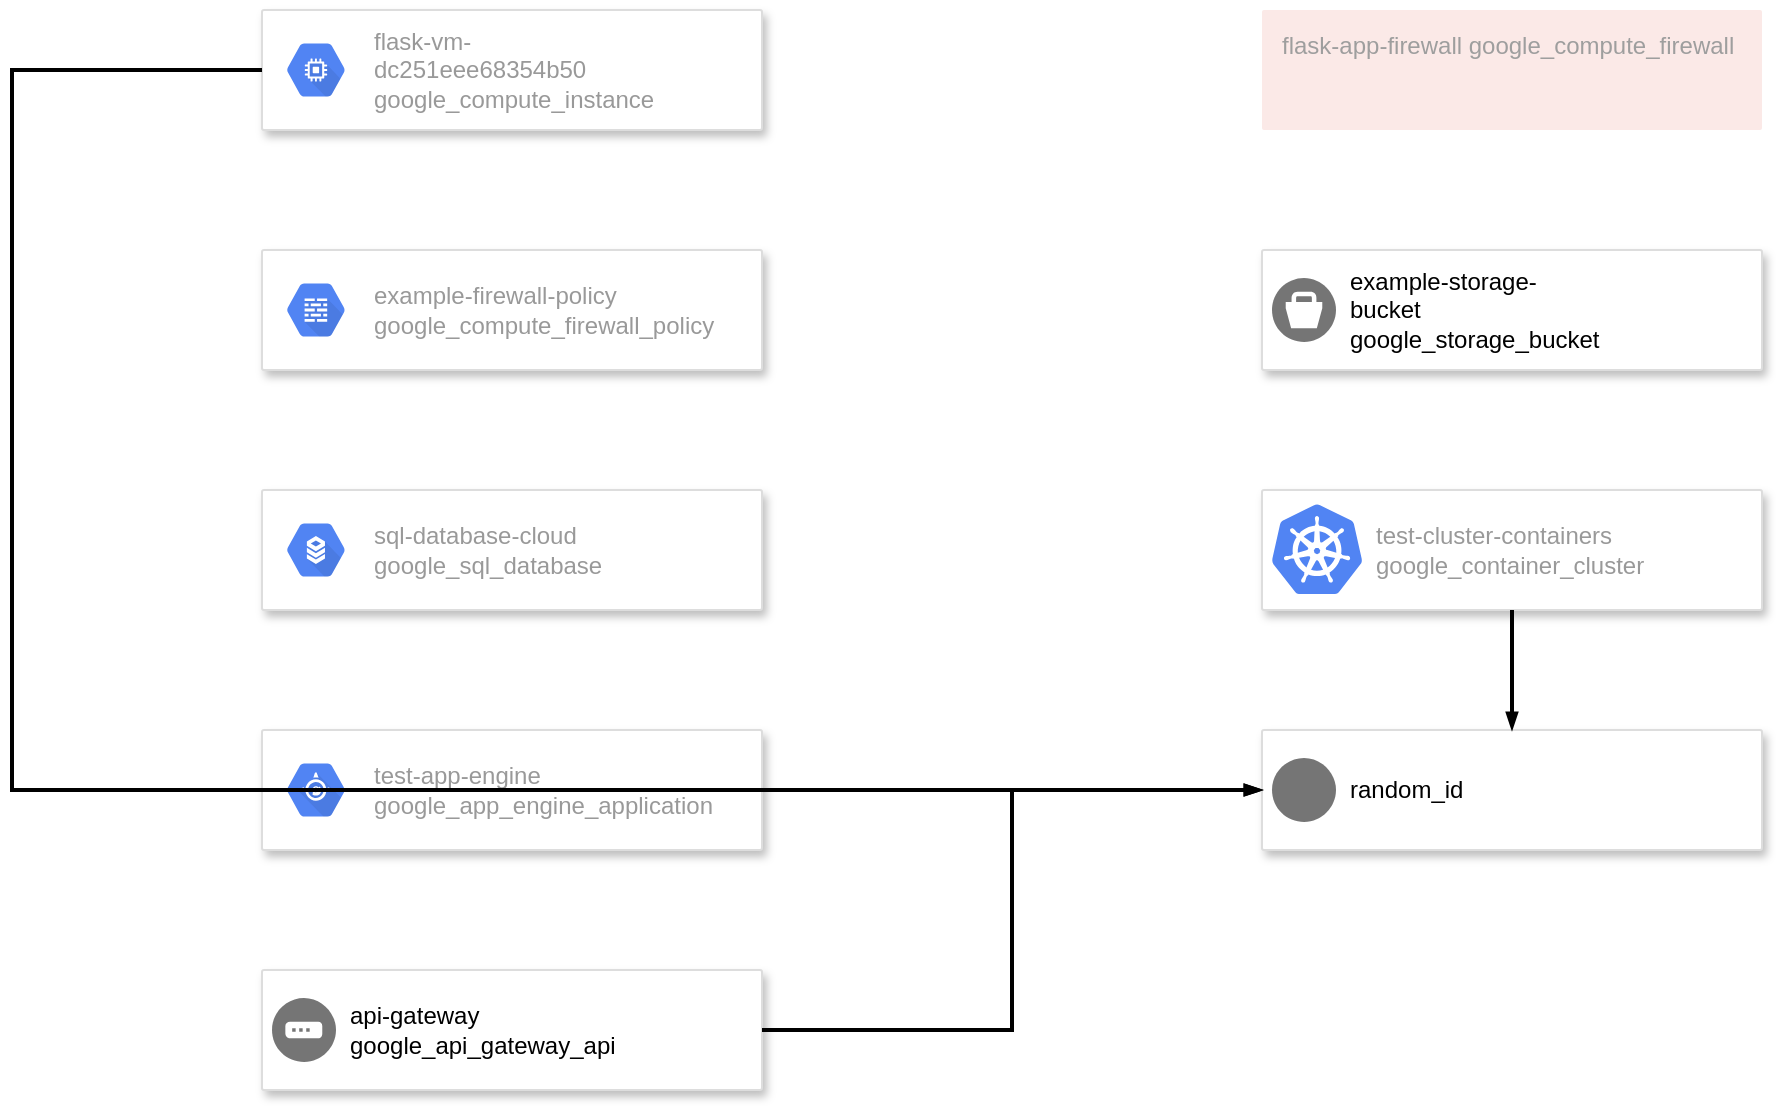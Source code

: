 <?xml version="1.0" encoding="UTF-8"?>
<mxGraphModel gridSize="10" pageWidth="850" pageHeight="1100">
    <root>
        <mxCell id="0"/>
        <mxCell id="1" parent="0"/>
        <mxCell id="2" parent="1" value="" style="whiteSpace=wrap;html=1;strokeColor=#dddddd;shadow=1;strokeWidth=1;rounded=1;absoluteArcSize=1;arcSize=2;" vertex="1">
            <mxGeometry x="50" y="530" width="250" height="60" as="geometry"/>
        </mxCell>
        <mxCell id="3" parent="2" value="flask-vm-dc251eee68354b50	google_compute_instance" style="whiteSpace=wrap;sketch=0;dashed=0;connectable=0;html=1;fillColor=#5184F3;strokeColor=none;part=1;labelPosition=right;verticalLabelPosition=middle;align=left;verticalAlign=middle;spacingLeft=5;fontColor=#999999;fontSize=12;shape=mxgraph.gcp2.hexIcon;prIcon=compute_engine" vertex="1">
            <mxGeometry y="0.5" width="44" height="39" relative="1" as="geometry">
                <mxPoint x="5" y="-19.5" as="offset"/>
            </mxGeometry>
        </mxCell>
        <mxCell id="4" parent="1" value="flask-app-firewall	google_compute_firewall" style="whiteSpace=wrap;sketch=0;points=[[0,0,0],[0.25,0,0],[0.5,0,0],[0.75,0,0],[1,0,0],[1,0.25,0],[1,0.5,0],[1,0.75,0],[1,1,0],[0.75,1,0],[0.5,1,0],[0.25,1,0],[0,1,0],[0,0.75,0],[0,0.5,0],[0,0.25,0]];rounded=1;absoluteArcSize=1;arcSize=2;html=1;strokeColor=none;gradientColor=none;shadow=0;dashed=0;fontSize=12;fontColor=#9E9E9E;align=left;verticalAlign=top;spacing=10;spacingTop=-4;fillColor=#FBE9E7;" vertex="1">
            <mxGeometry x="550" y="530" width="250" height="60" as="geometry"/>
        </mxCell>
        <mxCell id="5" parent="1" value="" style="whiteSpace=wrap;html=1;strokeColor=#dddddd;shadow=1;strokeWidth=1;rounded=1;absoluteArcSize=1;arcSize=2;" vertex="1">
            <mxGeometry x="50" y="650" width="250" height="60" as="geometry"/>
        </mxCell>
        <mxCell id="6" parent="5" value="example-firewall-policy	google_compute_firewall_policy" style="whiteSpace=wrap;sketch=0;dashed=0;connectable=0;html=1;fillColor=#5184F3;strokeColor=none;part=1;labelPosition=right;verticalLabelPosition=middle;align=left;verticalAlign=middle;spacingLeft=5;fontColor=#999999;fontSize=12;shape=mxgraph.gcp2.hexIcon;prIcon=cloud_firewall_rules" vertex="1">
            <mxGeometry y="0.5" width="44" height="39" relative="1" as="geometry">
                <mxPoint x="5" y="-19.5" as="offset"/>
            </mxGeometry>
        </mxCell>
        <mxCell id="7" parent="1" value="" style="whiteSpace=wrap;html=1;strokeColor=#dddddd;shadow=1;strokeWidth=1;rounded=1;absoluteArcSize=1;arcSize=2;" vertex="1">
            <mxGeometry x="550" y="650" width="250" height="60" as="geometry"/>
        </mxCell>
        <mxCell id="8" parent="7" value="example-storage-bucket	google_storage_bucket" style="whiteSpace=wrap;sketch=0;dashed=0;connectable=0;html=1;fillColor=#757575;strokeColor=none;part=1;labelPosition=right;verticalLabelPosition=middle;align=left;verticalAlign=middle;spacingLeft=5;fontSize=12;shape=mxgraph.gcp2.bucket" vertex="1">
            <mxGeometry y="0.5" width="32" height="32" relative="1" as="geometry">
                <mxPoint x="5" y="-16" as="offset"/>
            </mxGeometry>
        </mxCell>
        <mxCell id="9" parent="1" value="" style="whiteSpace=wrap;html=1;strokeColor=#dddddd;shadow=1;strokeWidth=1;rounded=1;absoluteArcSize=1;arcSize=2;" vertex="1">
            <mxGeometry x="50" y="770" width="250" height="60" as="geometry"/>
        </mxCell>
        <mxCell id="10" parent="9" value="sql-database-cloud	google_sql_database" style="whiteSpace=wrap;sketch=0;dashed=0;connectable=0;html=1;fillColor=#5184F3;strokeColor=none;part=1;labelPosition=right;verticalLabelPosition=middle;align=left;verticalAlign=middle;spacingLeft=5;fontColor=#999999;fontSize=12;shape=mxgraph.gcp2.hexIcon;prIcon=cloud_sql" vertex="1">
            <mxGeometry y="0.5" width="44" height="39" relative="1" as="geometry">
                <mxPoint x="5" y="-19.5" as="offset"/>
            </mxGeometry>
        </mxCell>
        <mxCell id="11" parent="1" value="" style="whiteSpace=wrap;html=1;strokeColor=#dddddd;shadow=1;strokeWidth=1;rounded=1;absoluteArcSize=1;arcSize=2;" vertex="1">
            <mxGeometry x="550" y="770" width="250" height="60" as="geometry"/>
        </mxCell>
        <mxCell id="12" parent="11" value="test-cluster-containers	google_container_cluster" style="whiteSpace=wrap;html=1;sketch=0;dashed=0;connectable=0;html=1;fillColor=#5184F3;strokeColor=none;part=1;labelPosition=right;verticalLabelPosition=middle;align=left;verticalAlign=middle;spacingLeft=5;fontColor=#999999;fontSize=12;shape=mxgraph.gcp2.kubernetes_logo" vertex="1">
            <mxGeometry width="45" height="45" relative="1" as="geometry">
                <mxPoint x="5" y="7" as="offset"/>
            </mxGeometry>
        </mxCell>
        <mxCell id="13" parent="1" value="" style="whiteSpace=wrap;html=1;strokeColor=#dddddd;shadow=1;strokeWidth=1;rounded=1;absoluteArcSize=1;arcSize=2;" vertex="1">
            <mxGeometry x="50" y="890" width="250" height="60" as="geometry"/>
        </mxCell>
        <mxCell id="14" parent="13" value="test-app-engine	google_app_engine_application" style="whiteSpace=wrap;sketch=0;dashed=0;connectable=0;html=1;fillColor=#5184F3;strokeColor=none;part=1;labelPosition=right;verticalLabelPosition=middle;align=left;verticalAlign=middle;spacingLeft=5;fontColor=#999999;fontSize=12;shape=mxgraph.gcp2.hexIcon;prIcon=app_engine" vertex="1">
            <mxGeometry y="0.5" width="44" height="39" relative="1" as="geometry">
                <mxPoint x="5" y="-19.5" as="offset"/>
            </mxGeometry>
        </mxCell>
        <mxCell id="15" parent="1" value="" style="whiteSpace=wrap;html=1;strokeColor=#dddddd;shadow=1;strokeWidth=1;rounded=1;absoluteArcSize=1;arcSize=2;" vertex="1">
            <mxGeometry x="550" y="890" width="250" height="60" as="geometry"/>
        </mxCell>
        <mxCell id="16" parent="15" value="random_id" style="whiteSpace=wrap;sketch=0;dashed=0;connectable=0;html=1;fillColor=#757575;strokeColor=none;part=1;labelPosition=right;verticalLabelPosition=middle;align=left;verticalAlign=middle;spacingLeft=5;fontSize=12;shape=mxgraph.gcp2.blank" vertex="1">
            <mxGeometry y="0.5" width="32" height="32" relative="1" as="geometry">
                <mxPoint x="5" y="-16" as="offset"/>
            </mxGeometry>
        </mxCell>
        <mxCell id="17" parent="1" value="" style="whiteSpace=wrap;html=1;strokeColor=#dddddd;shadow=1;strokeWidth=1;rounded=1;absoluteArcSize=1;arcSize=2;" vertex="1">
            <mxGeometry x="50" y="1010" width="250" height="60" as="geometry"/>
        </mxCell>
        <mxCell id="18" parent="17" value="api-gateway	google_api_gateway_api" style="whiteSpace=wrap;sketch=0;dashed=0;connectable=0;html=1;fillColor=#757575;strokeColor=none;part=1;labelPosition=right;verticalLabelPosition=middle;align=left;verticalAlign=middle;spacingLeft=5;fontSize=12;shape=mxgraph.gcp2.gateway" vertex="1">
            <mxGeometry y="0.5" width="32" height="32" relative="1" as="geometry">
                <mxPoint x="5" y="-16" as="offset"/>
            </mxGeometry>
        </mxCell>
        <mxCell id="19" parent="1" value="" style="whiteSpace=wrap;html=1;edgeStyle=orthogonalEdgeStyle;fontSize=12;html=1;endArrow=blockThin;endFill=1;rounded=0;strokeWidth=2;endSize=4;startSize=4;" edge="1" target="15" source="2">
            <mxGeometry relative="1" as="geometry">
                <mxPoint x="175" y="560" as="sourcePoint"/>
                <mxPoint x="675" y="920" as="targetPoint"/>
                <Array as="points">
                    <mxPoint x="-75" y="560"/>
                    <mxPoint x="-75" y="920"/>
                </Array>
                <Array as="points">
                    <mxPoint x="-75" y="560"/>
                    <mxPoint x="-75" y="920"/>
                </Array>
                <Array as="points">
                    <mxPoint x="-75" y="560"/>
                    <mxPoint x="-75" y="920"/>
                </Array>
                <Array as="points">
                    <mxPoint x="-75" y="560"/>
                    <mxPoint x="-75" y="920"/>
                </Array>
                <Array as="points">
                    <mxPoint x="-75" y="560"/>
                    <mxPoint x="-75" y="920"/>
                </Array>
                <Array as="points">
                    <mxPoint x="-75" y="560"/>
                    <mxPoint x="-75" y="920"/>
                </Array>
                <Array as="points">
                    <mxPoint x="425" y="560"/>
                    <mxPoint x="425" y="920"/>
                </Array>
                <Array as="points">
                    <mxPoint x="-75" y="560"/>
                    <mxPoint x="-75" y="920"/>
                </Array>
            </mxGeometry>
        </mxCell>
        <mxCell id="20" parent="1" value="" style="whiteSpace=wrap;html=1;edgeStyle=orthogonalEdgeStyle;fontSize=12;html=1;endArrow=blockThin;endFill=1;rounded=0;strokeWidth=2;endSize=4;startSize=4;" edge="1" target="15" source="11">
            <mxGeometry relative="1" as="geometry">
                <mxPoint x="675" y="800" as="sourcePoint"/>
                <mxPoint x="675" y="920" as="targetPoint"/>
            </mxGeometry>
        </mxCell>
        <mxCell id="21" parent="1" value="" style="whiteSpace=wrap;html=1;edgeStyle=orthogonalEdgeStyle;fontSize=12;html=1;endArrow=blockThin;endFill=1;rounded=0;strokeWidth=2;endSize=4;startSize=4;" edge="1" target="15" source="17">
            <mxGeometry relative="1" as="geometry">
                <mxPoint x="175" y="1040" as="sourcePoint"/>
                <mxPoint x="675" y="920" as="targetPoint"/>
                <Array as="points">
                    <mxPoint x="-75" y="1040"/>
                    <mxPoint x="-75" y="920"/>
                </Array>
                <Array as="points">
                    <mxPoint x="-75" y="1040"/>
                    <mxPoint x="-75" y="920"/>
                </Array>
                <Array as="points">
                    <mxPoint x="-75" y="1040"/>
                    <mxPoint x="-75" y="920"/>
                </Array>
                <Array as="points">
                    <mxPoint x="-75" y="1040"/>
                    <mxPoint x="-75" y="920"/>
                </Array>
                <Array as="points">
                    <mxPoint x="-75" y="1040"/>
                    <mxPoint x="-75" y="920"/>
                </Array>
                <Array as="points">
                    <mxPoint x="-75" y="1040"/>
                    <mxPoint x="-75" y="920"/>
                </Array>
                <Array as="points">
                    <mxPoint x="-75" y="1040"/>
                    <mxPoint x="-75" y="920"/>
                </Array>
                <Array as="points">
                    <mxPoint x="425" y="1040"/>
                    <mxPoint x="425" y="920"/>
                </Array>
                <Array as="points">
                    <mxPoint x="425" y="1040"/>
                    <mxPoint x="425" y="920"/>
                </Array>
            </mxGeometry>
        </mxCell>
    </root>
</mxGraphModel>
